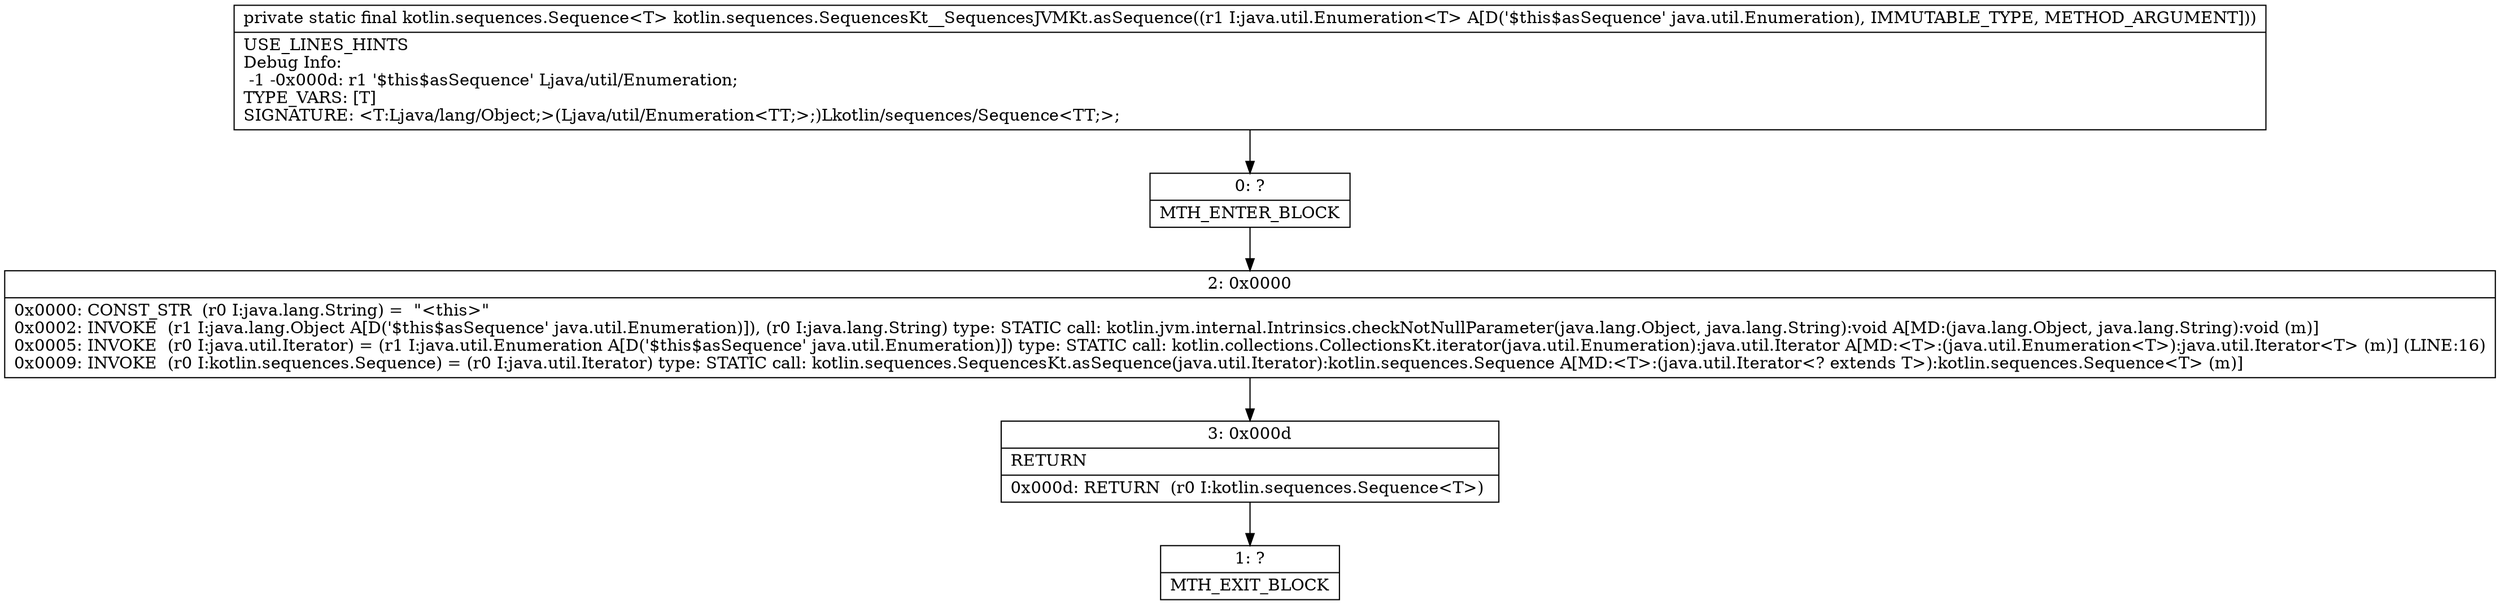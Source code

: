 digraph "CFG forkotlin.sequences.SequencesKt__SequencesJVMKt.asSequence(Ljava\/util\/Enumeration;)Lkotlin\/sequences\/Sequence;" {
Node_0 [shape=record,label="{0\:\ ?|MTH_ENTER_BLOCK\l}"];
Node_2 [shape=record,label="{2\:\ 0x0000|0x0000: CONST_STR  (r0 I:java.lang.String) =  \"\<this\>\" \l0x0002: INVOKE  (r1 I:java.lang.Object A[D('$this$asSequence' java.util.Enumeration)]), (r0 I:java.lang.String) type: STATIC call: kotlin.jvm.internal.Intrinsics.checkNotNullParameter(java.lang.Object, java.lang.String):void A[MD:(java.lang.Object, java.lang.String):void (m)]\l0x0005: INVOKE  (r0 I:java.util.Iterator) = (r1 I:java.util.Enumeration A[D('$this$asSequence' java.util.Enumeration)]) type: STATIC call: kotlin.collections.CollectionsKt.iterator(java.util.Enumeration):java.util.Iterator A[MD:\<T\>:(java.util.Enumeration\<T\>):java.util.Iterator\<T\> (m)] (LINE:16)\l0x0009: INVOKE  (r0 I:kotlin.sequences.Sequence) = (r0 I:java.util.Iterator) type: STATIC call: kotlin.sequences.SequencesKt.asSequence(java.util.Iterator):kotlin.sequences.Sequence A[MD:\<T\>:(java.util.Iterator\<? extends T\>):kotlin.sequences.Sequence\<T\> (m)]\l}"];
Node_3 [shape=record,label="{3\:\ 0x000d|RETURN\l|0x000d: RETURN  (r0 I:kotlin.sequences.Sequence\<T\>) \l}"];
Node_1 [shape=record,label="{1\:\ ?|MTH_EXIT_BLOCK\l}"];
MethodNode[shape=record,label="{private static final kotlin.sequences.Sequence\<T\> kotlin.sequences.SequencesKt__SequencesJVMKt.asSequence((r1 I:java.util.Enumeration\<T\> A[D('$this$asSequence' java.util.Enumeration), IMMUTABLE_TYPE, METHOD_ARGUMENT]))  | USE_LINES_HINTS\lDebug Info:\l  \-1 \-0x000d: r1 '$this$asSequence' Ljava\/util\/Enumeration;\lTYPE_VARS: [T]\lSIGNATURE: \<T:Ljava\/lang\/Object;\>(Ljava\/util\/Enumeration\<TT;\>;)Lkotlin\/sequences\/Sequence\<TT;\>;\l}"];
MethodNode -> Node_0;Node_0 -> Node_2;
Node_2 -> Node_3;
Node_3 -> Node_1;
}

